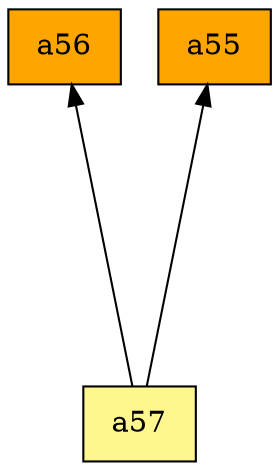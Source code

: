 digraph G {
rankdir=BT;ranksep="2.0";
"a56" [shape=record,fillcolor=orange,style=filled,label="{a56}"];
"a57" [shape=record,fillcolor=khaki1,style=filled,label="{a57}"];
"a55" [shape=record,fillcolor=orange,style=filled,label="{a55}"];
"a57" -> "a56"
"a57" -> "a55"
}